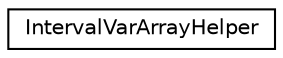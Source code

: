 digraph "Graphical Class Hierarchy"
{
 // LATEX_PDF_SIZE
  edge [fontname="Helvetica",fontsize="10",labelfontname="Helvetica",labelfontsize="10"];
  node [fontname="Helvetica",fontsize="10",shape=record];
  rankdir="LR";
  Node0 [label="IntervalVarArrayHelper",height=0.2,width=0.4,color="black", fillcolor="white", style="filled",URL="$classGoogle_1_1OrTools_1_1ConstraintSolver_1_1IntervalVarArrayHelper.html",tooltip=" "];
}
